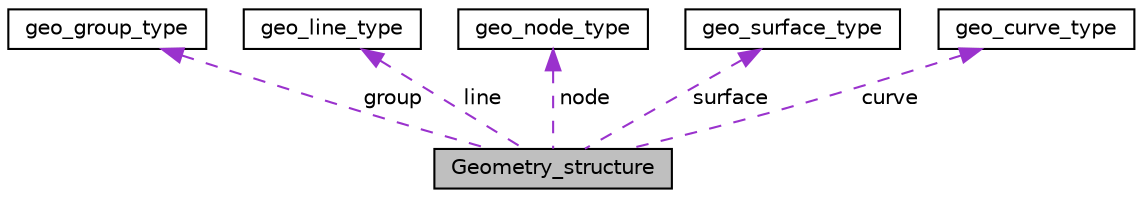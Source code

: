 digraph "Geometry_structure"
{
 // LATEX_PDF_SIZE
  edge [fontname="Helvetica",fontsize="10",labelfontname="Helvetica",labelfontsize="10"];
  node [fontname="Helvetica",fontsize="10",shape=record];
  Node1 [label="Geometry_structure",height=0.2,width=0.4,color="black", fillcolor="grey75", style="filled", fontcolor="black",tooltip=" "];
  Node2 -> Node1 [dir="back",color="darkorchid3",fontsize="10",style="dashed",label=" group" ,fontname="Helvetica"];
  Node2 [label="geo_group_type",height=0.2,width=0.4,color="black", fillcolor="white", style="filled",URL="$structgeo__group__type.html",tooltip=" "];
  Node3 -> Node1 [dir="back",color="darkorchid3",fontsize="10",style="dashed",label=" line" ,fontname="Helvetica"];
  Node3 [label="geo_line_type",height=0.2,width=0.4,color="black", fillcolor="white", style="filled",URL="$structgeo__line__type.html",tooltip=" "];
  Node4 -> Node1 [dir="back",color="darkorchid3",fontsize="10",style="dashed",label=" node" ,fontname="Helvetica"];
  Node4 [label="geo_node_type",height=0.2,width=0.4,color="black", fillcolor="white", style="filled",URL="$structgeo__node__type.html",tooltip=" "];
  Node5 -> Node1 [dir="back",color="darkorchid3",fontsize="10",style="dashed",label=" surface" ,fontname="Helvetica"];
  Node5 [label="geo_surface_type",height=0.2,width=0.4,color="black", fillcolor="white", style="filled",URL="$structgeo__surface__type.html",tooltip=" "];
  Node6 -> Node1 [dir="back",color="darkorchid3",fontsize="10",style="dashed",label=" curve" ,fontname="Helvetica"];
  Node6 [label="geo_curve_type",height=0.2,width=0.4,color="black", fillcolor="white", style="filled",URL="$structgeo__curve__type.html",tooltip=" "];
}
